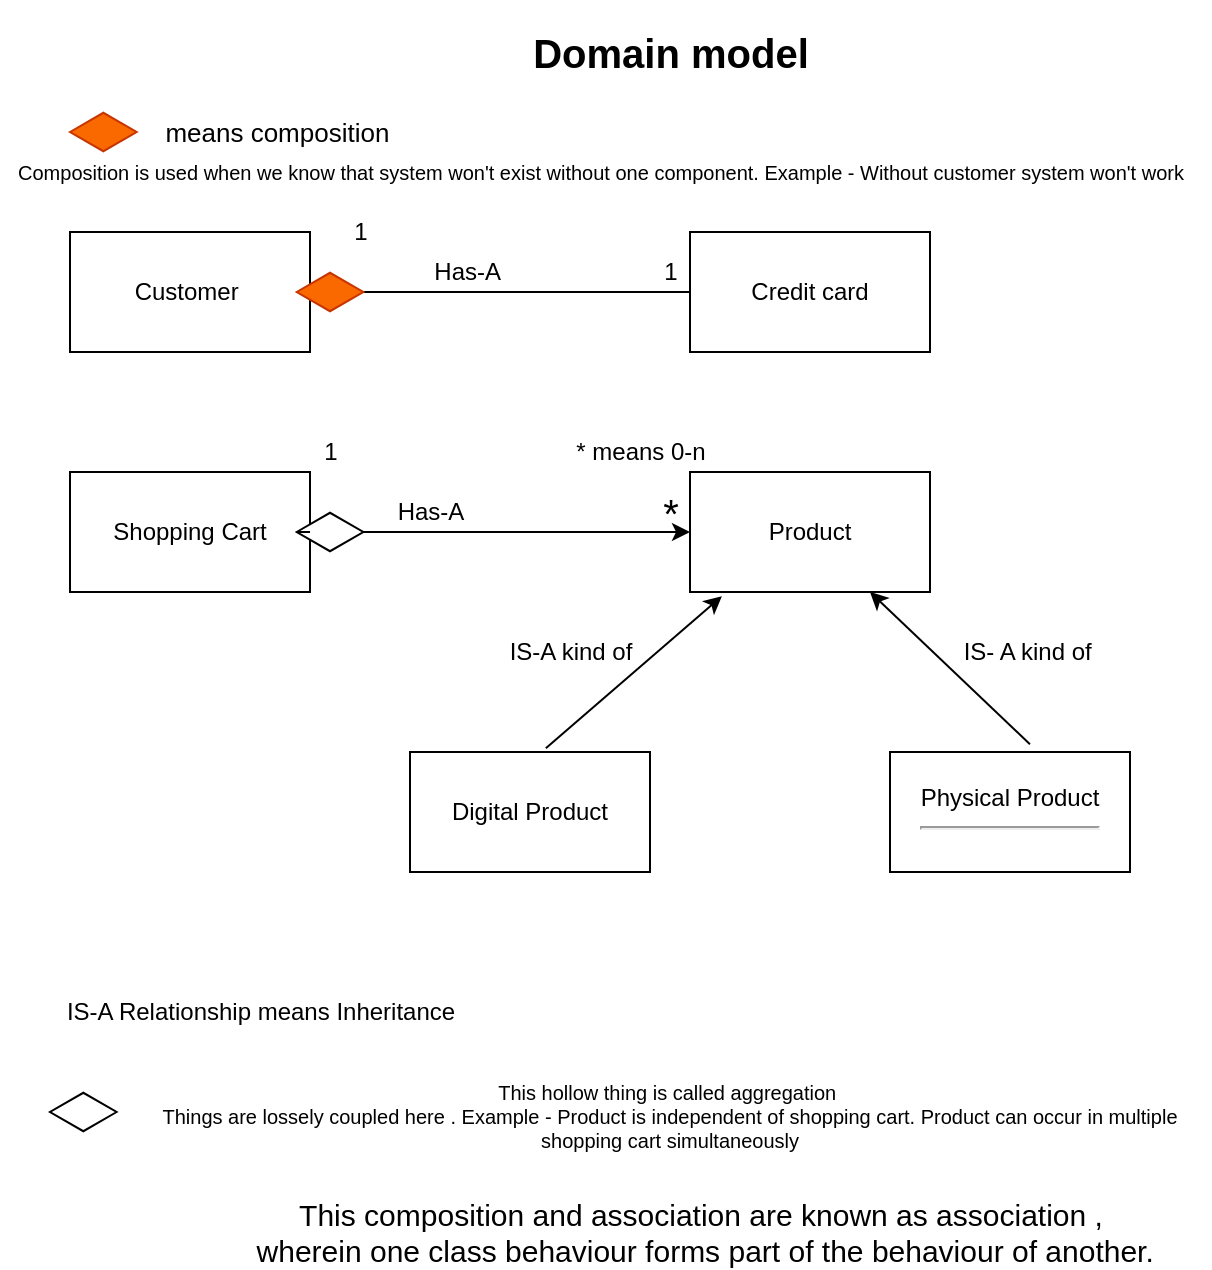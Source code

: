 <mxfile>
    <diagram id="BRKDkcF_8gv5wA4T6za8" name="UML diagram for use case 1 in README ">
        <mxGraphModel dx="1516" dy="655" grid="1" gridSize="10" guides="1" tooltips="1" connect="1" arrows="1" fold="1" page="1" pageScale="1" pageWidth="827" pageHeight="1169" background="none" math="0" shadow="0">
            <root>
                <mxCell id="0"/>
                <mxCell id="1" parent="0"/>
                <mxCell id="14" value="IS- A kind of&amp;nbsp;" style="text;html=1;align=center;verticalAlign=middle;resizable=0;points=[];autosize=1;strokeColor=none;fillColor=none;rotation=0;" parent="1" vertex="1">
                    <mxGeometry x="470" y="430" width="80" height="20" as="geometry"/>
                </mxCell>
                <mxCell id="2" value="Customer&amp;nbsp;" style="rounded=0;whiteSpace=wrap;html=1;" parent="1" vertex="1">
                    <mxGeometry x="30" y="230" width="120" height="60" as="geometry"/>
                </mxCell>
                <mxCell id="3" value="" style="endArrow=none;html=1;exitX=1;exitY=0.5;exitDx=0;exitDy=0;" parent="1" source="2" target="4" edge="1">
                    <mxGeometry width="50" height="50" relative="1" as="geometry">
                        <mxPoint x="210" y="250" as="sourcePoint"/>
                        <mxPoint x="240" y="260" as="targetPoint"/>
                        <Array as="points">
                            <mxPoint x="240" y="260"/>
                        </Array>
                    </mxGeometry>
                </mxCell>
                <mxCell id="4" value="Credit card" style="rounded=0;whiteSpace=wrap;html=1;" parent="1" vertex="1">
                    <mxGeometry x="340" y="230" width="120" height="60" as="geometry"/>
                </mxCell>
                <mxCell id="5" value="Has-A&amp;nbsp;" style="text;html=1;align=center;verticalAlign=middle;resizable=0;points=[];autosize=1;strokeColor=none;fillColor=none;" parent="1" vertex="1">
                    <mxGeometry x="205" y="240" width="50" height="20" as="geometry"/>
                </mxCell>
                <mxCell id="6" value="1" style="text;html=1;align=center;verticalAlign=middle;resizable=0;points=[];autosize=1;strokeColor=none;fillColor=none;" parent="1" vertex="1">
                    <mxGeometry x="165" y="220" width="20" height="20" as="geometry"/>
                </mxCell>
                <mxCell id="7" value="1" style="text;html=1;align=center;verticalAlign=middle;resizable=0;points=[];autosize=1;strokeColor=none;fillColor=none;" parent="1" vertex="1">
                    <mxGeometry x="320" y="240" width="20" height="20" as="geometry"/>
                </mxCell>
                <mxCell id="8" value="Product" style="rounded=0;whiteSpace=wrap;html=1;" parent="1" vertex="1">
                    <mxGeometry x="340" y="350" width="120" height="60" as="geometry"/>
                </mxCell>
                <mxCell id="10" value="Digital Product" style="rounded=0;whiteSpace=wrap;html=1;" parent="1" vertex="1">
                    <mxGeometry x="200" y="490" width="120" height="60" as="geometry"/>
                </mxCell>
                <mxCell id="11" value="Physical Product&lt;hr&gt;" style="rounded=0;whiteSpace=wrap;html=1;" parent="1" vertex="1">
                    <mxGeometry x="440" y="490" width="120" height="60" as="geometry"/>
                </mxCell>
                <mxCell id="12" value="" style="endArrow=classic;html=1;entryX=0.133;entryY=1.035;entryDx=0;entryDy=0;entryPerimeter=0;exitX=0.566;exitY=-0.032;exitDx=0;exitDy=0;exitPerimeter=0;" parent="1" source="10" target="8" edge="1">
                    <mxGeometry width="50" height="50" relative="1" as="geometry">
                        <mxPoint x="280" y="480" as="sourcePoint"/>
                        <mxPoint x="330" y="430" as="targetPoint"/>
                    </mxGeometry>
                </mxCell>
                <mxCell id="13" value="" style="endArrow=classic;html=1;entryX=0.75;entryY=1;entryDx=0;entryDy=0;exitX=0.583;exitY=-0.065;exitDx=0;exitDy=0;exitPerimeter=0;" parent="1" source="11" target="8" edge="1">
                    <mxGeometry width="50" height="50" relative="1" as="geometry">
                        <mxPoint x="420" y="470" as="sourcePoint"/>
                        <mxPoint x="470" y="420" as="targetPoint"/>
                    </mxGeometry>
                </mxCell>
                <mxCell id="15" value="IS-A kind of" style="text;html=1;align=center;verticalAlign=middle;resizable=0;points=[];autosize=1;strokeColor=none;fillColor=none;" parent="1" vertex="1">
                    <mxGeometry x="240" y="430" width="80" height="20" as="geometry"/>
                </mxCell>
                <mxCell id="16" value="IS-A Relationship means Inheritance" style="text;html=1;align=center;verticalAlign=middle;resizable=0;points=[];autosize=1;strokeColor=none;fillColor=none;" parent="1" vertex="1">
                    <mxGeometry x="20" y="610" width="210" height="20" as="geometry"/>
                </mxCell>
                <mxCell id="17" value="Shopping Cart" style="rounded=0;whiteSpace=wrap;html=1;" parent="1" vertex="1">
                    <mxGeometry x="30" y="350" width="120" height="60" as="geometry"/>
                </mxCell>
                <mxCell id="20" value="" style="endArrow=classic;html=1;entryX=0;entryY=0.5;entryDx=0;entryDy=0;exitX=1;exitY=0.5;exitDx=0;exitDy=0;startArrow=none;" parent="1" source="32" target="8" edge="1">
                    <mxGeometry width="50" height="50" relative="1" as="geometry">
                        <mxPoint x="150" y="410" as="sourcePoint"/>
                        <mxPoint x="200" y="360" as="targetPoint"/>
                    </mxGeometry>
                </mxCell>
                <mxCell id="21" value="Has-A" style="text;html=1;align=center;verticalAlign=middle;resizable=0;points=[];autosize=1;strokeColor=none;fillColor=none;" parent="1" vertex="1">
                    <mxGeometry x="185" y="360" width="50" height="20" as="geometry"/>
                </mxCell>
                <mxCell id="23" value="1" style="text;html=1;align=center;verticalAlign=middle;resizable=0;points=[];autosize=1;strokeColor=none;fillColor=none;" parent="1" vertex="1">
                    <mxGeometry x="150" y="330" width="20" height="20" as="geometry"/>
                </mxCell>
                <mxCell id="24" value="*" style="text;html=1;align=center;verticalAlign=middle;resizable=0;points=[];autosize=1;strokeColor=none;fillColor=none;fontSize=20;" parent="1" vertex="1">
                    <mxGeometry x="320" y="355" width="20" height="30" as="geometry"/>
                </mxCell>
                <mxCell id="26" value="* means 0-n" style="text;html=1;align=center;verticalAlign=middle;resizable=0;points=[];autosize=1;strokeColor=none;fillColor=none;" parent="1" vertex="1">
                    <mxGeometry x="275" y="330" width="80" height="20" as="geometry"/>
                </mxCell>
                <mxCell id="27" value="" style="html=1;whiteSpace=wrap;aspect=fixed;shape=isoRectangle;fontSize=20;fillColor=#fa6800;fontColor=#000000;strokeColor=#C73500;" parent="1" vertex="1">
                    <mxGeometry x="143.34" y="250" width="33.33" height="20" as="geometry"/>
                </mxCell>
                <mxCell id="28" value="" style="html=1;whiteSpace=wrap;aspect=fixed;shape=isoRectangle;fontSize=20;fillColor=#fa6800;fontColor=#000000;strokeColor=#C73500;" parent="1" vertex="1">
                    <mxGeometry x="30" y="170" width="33.33" height="20" as="geometry"/>
                </mxCell>
                <mxCell id="30" value="means composition&amp;nbsp;" style="text;html=1;align=center;verticalAlign=middle;resizable=0;points=[];autosize=1;strokeColor=none;fillColor=none;fontSize=13;" parent="1" vertex="1">
                    <mxGeometry x="70" y="170" width="130" height="20" as="geometry"/>
                </mxCell>
                <mxCell id="31" value="Composition is used when we know that system won't exist without one component. Example - Without customer system won't work" style="text;html=1;align=center;verticalAlign=middle;resizable=0;points=[];autosize=1;strokeColor=none;fillColor=none;fontSize=10;" parent="1" vertex="1">
                    <mxGeometry x="-5" y="190" width="600" height="20" as="geometry"/>
                </mxCell>
                <mxCell id="32" value="" style="html=1;whiteSpace=wrap;aspect=fixed;shape=isoRectangle;fontSize=20;" parent="1" vertex="1">
                    <mxGeometry x="143.34" y="370" width="33.33" height="20" as="geometry"/>
                </mxCell>
                <mxCell id="33" value="" style="endArrow=none;html=1;entryX=0;entryY=0.5;entryDx=0;entryDy=0;exitX=1;exitY=0.5;exitDx=0;exitDy=0;" parent="1" source="17" target="32" edge="1">
                    <mxGeometry width="50" height="50" relative="1" as="geometry">
                        <mxPoint x="150" y="380" as="sourcePoint"/>
                        <mxPoint x="340" y="380" as="targetPoint"/>
                    </mxGeometry>
                </mxCell>
                <mxCell id="34" value="" style="html=1;whiteSpace=wrap;aspect=fixed;shape=isoRectangle;fontSize=20;direction=south;rotation=90;" parent="1" vertex="1">
                    <mxGeometry x="26.665" y="653.335" width="20" height="33.33" as="geometry"/>
                </mxCell>
                <mxCell id="35" value="This hollow thing is called aggregation&amp;nbsp;&lt;br&gt;Things are lossely coupled here . Example - Product is independent of shopping cart. Product can occur in multiple shopping cart simultaneously" style="text;html=1;strokeColor=none;fillColor=none;align=center;verticalAlign=middle;whiteSpace=wrap;rounded=0;fontSize=10;" parent="1" vertex="1">
                    <mxGeometry x="60" y="656.66" width="540" height="30" as="geometry"/>
                </mxCell>
                <mxCell id="36" value="&lt;font style=&quot;font-size: 15px&quot;&gt;This composition and association are known as association ,&lt;br&gt;&amp;nbsp;wherein one class behaviour forms part of the behaviour of another.&lt;/font&gt;" style="text;html=1;align=center;verticalAlign=middle;resizable=0;points=[];autosize=1;strokeColor=none;fillColor=none;fontSize=10;" parent="1" vertex="1">
                    <mxGeometry x="110" y="715" width="470" height="30" as="geometry"/>
                </mxCell>
                <mxCell id="37" value="&lt;h3&gt;&lt;font style=&quot;font-size: 20px&quot;&gt;Domain model&lt;/font&gt;&lt;/h3&gt;" style="text;html=1;align=center;verticalAlign=middle;resizable=0;points=[];autosize=1;strokeColor=none;fillColor=none;" vertex="1" parent="1">
                    <mxGeometry x="255" y="115" width="150" height="50" as="geometry"/>
                </mxCell>
            </root>
        </mxGraphModel>
    </diagram>
</mxfile>